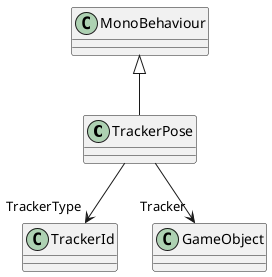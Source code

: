 @startuml
class TrackerPose {
}
MonoBehaviour <|-- TrackerPose
TrackerPose --> "TrackerType" TrackerId
TrackerPose --> "Tracker" GameObject
@enduml
